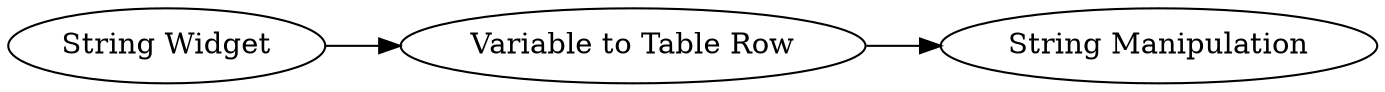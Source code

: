 digraph {
	1 -> 4
	4 -> 2
	1 [label="String Widget"]
	4 [label="Variable to Table Row"]
	2 [label="String Manipulation"]
	rankdir=LR
}
